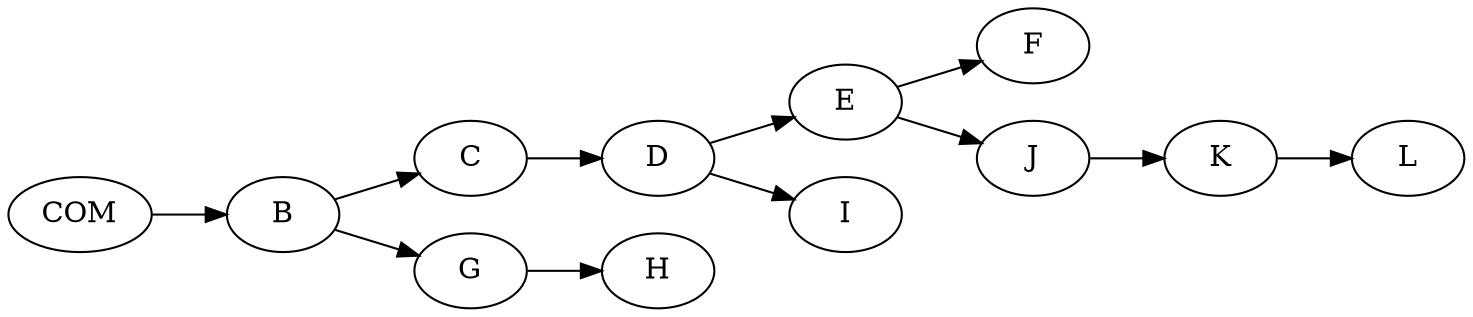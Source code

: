 digraph {
 rankdir="LR"; 
 "COM" -> "B"; 
 "B" -> "C"; 
 "C" -> "D"; 
 "D" -> "E"; 
 "E" -> "F"; 
 "B" -> "G"; 
 "G" -> "H"; 
 "D" -> "I"; 
 "E" -> "J"; 
 "J" -> "K"; 
 "K" -> "L"; 
}
